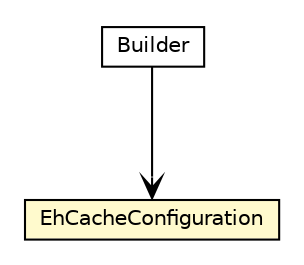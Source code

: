 #!/usr/local/bin/dot
#
# Class diagram 
# Generated by UMLGraph version R5_6_6-8-g8d7759 (http://www.umlgraph.org/)
#

digraph G {
	edge [fontname="Helvetica",fontsize=10,labelfontname="Helvetica",labelfontsize=10];
	node [fontname="Helvetica",fontsize=10,shape=plaintext];
	nodesep=0.25;
	ranksep=0.5;
	// org.dayatang.cache.ehcache.EhCacheConfiguration
	c74 [label=<<table title="org.dayatang.cache.ehcache.EhCacheConfiguration" border="0" cellborder="1" cellspacing="0" cellpadding="2" port="p" bgcolor="lemonChiffon" href="./EhCacheConfiguration.html">
		<tr><td><table border="0" cellspacing="0" cellpadding="1">
<tr><td align="center" balign="center"> EhCacheConfiguration </td></tr>
		</table></td></tr>
		</table>>, URL="./EhCacheConfiguration.html", fontname="Helvetica", fontcolor="black", fontsize=10.0];
	// org.dayatang.cache.ehcache.EhCacheConfiguration.Builder
	c75 [label=<<table title="org.dayatang.cache.ehcache.EhCacheConfiguration.Builder" border="0" cellborder="1" cellspacing="0" cellpadding="2" port="p" href="./EhCacheConfiguration.Builder.html">
		<tr><td><table border="0" cellspacing="0" cellpadding="1">
<tr><td align="center" balign="center"> Builder </td></tr>
		</table></td></tr>
		</table>>, URL="./EhCacheConfiguration.Builder.html", fontname="Helvetica", fontcolor="black", fontsize=10.0];
	// org.dayatang.cache.ehcache.EhCacheConfiguration.Builder NAVASSOC org.dayatang.cache.ehcache.EhCacheConfiguration
	c75:p -> c74:p [taillabel="", label=" "headlabel="", fontname="Helvetica", fontcolor="black", fontsize=10.0, color="black", arrowhead=open];
}

